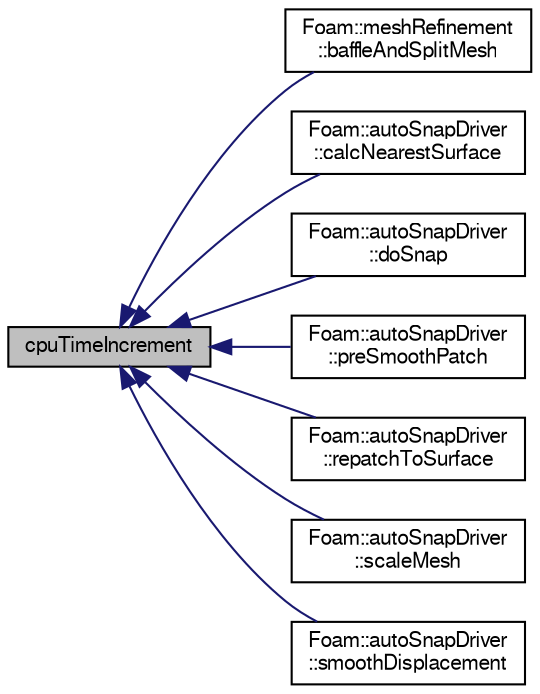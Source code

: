 digraph "cpuTimeIncrement"
{
  bgcolor="transparent";
  edge [fontname="FreeSans",fontsize="10",labelfontname="FreeSans",labelfontsize="10"];
  node [fontname="FreeSans",fontsize="10",shape=record];
  rankdir="LR";
  Node1 [label="cpuTimeIncrement",height=0.2,width=0.4,color="black", fillcolor="grey75", style="filled" fontcolor="black"];
  Node1 -> Node2 [dir="back",color="midnightblue",fontsize="10",style="solid",fontname="FreeSans"];
  Node2 [label="Foam::meshRefinement\l::baffleAndSplitMesh",height=0.2,width=0.4,color="black",URL="$a01428.html#acb8d36155594ec3a96e6b94925c85881",tooltip="Split off unreachable areas of mesh. "];
  Node1 -> Node3 [dir="back",color="midnightblue",fontsize="10",style="solid",fontname="FreeSans"];
  Node3 [label="Foam::autoSnapDriver\l::calcNearestSurface",height=0.2,width=0.4,color="black",URL="$a00079.html#a0a334a64613ee0c208d8edf18306bcf2",tooltip="Per patch point calculate point on nearest surface. Set as. "];
  Node1 -> Node4 [dir="back",color="midnightblue",fontsize="10",style="solid",fontname="FreeSans"];
  Node4 [label="Foam::autoSnapDriver\l::doSnap",height=0.2,width=0.4,color="black",URL="$a00079.html#adf0870a8be4483ecdb73b26b20d027ee"];
  Node1 -> Node5 [dir="back",color="midnightblue",fontsize="10",style="solid",fontname="FreeSans"];
  Node5 [label="Foam::autoSnapDriver\l::preSmoothPatch",height=0.2,width=0.4,color="black",URL="$a00079.html#a5328524e4037f1f8ecb542c16492d6b9",tooltip="Smooth the mesh (patch and internal) to increase visibility. "];
  Node1 -> Node6 [dir="back",color="midnightblue",fontsize="10",style="solid",fontname="FreeSans"];
  Node6 [label="Foam::autoSnapDriver\l::repatchToSurface",height=0.2,width=0.4,color="black",URL="$a00079.html#abf0c9c836463b6164ef331dce238b2fa",tooltip="Repatch faces according to surface nearest the face centre. "];
  Node1 -> Node7 [dir="back",color="midnightblue",fontsize="10",style="solid",fontname="FreeSans"];
  Node7 [label="Foam::autoSnapDriver\l::scaleMesh",height=0.2,width=0.4,color="black",URL="$a00079.html#a4b8f2c5757f4d8cd95f8e1830e44c179",tooltip="Do the hard work: move the mesh according to displacement,. "];
  Node1 -> Node8 [dir="back",color="midnightblue",fontsize="10",style="solid",fontname="FreeSans"];
  Node8 [label="Foam::autoSnapDriver\l::smoothDisplacement",height=0.2,width=0.4,color="black",URL="$a00079.html#a8e306cb82a0529b700de58b7f164e657",tooltip="Smooth the displacement field to the internal. "];
}
